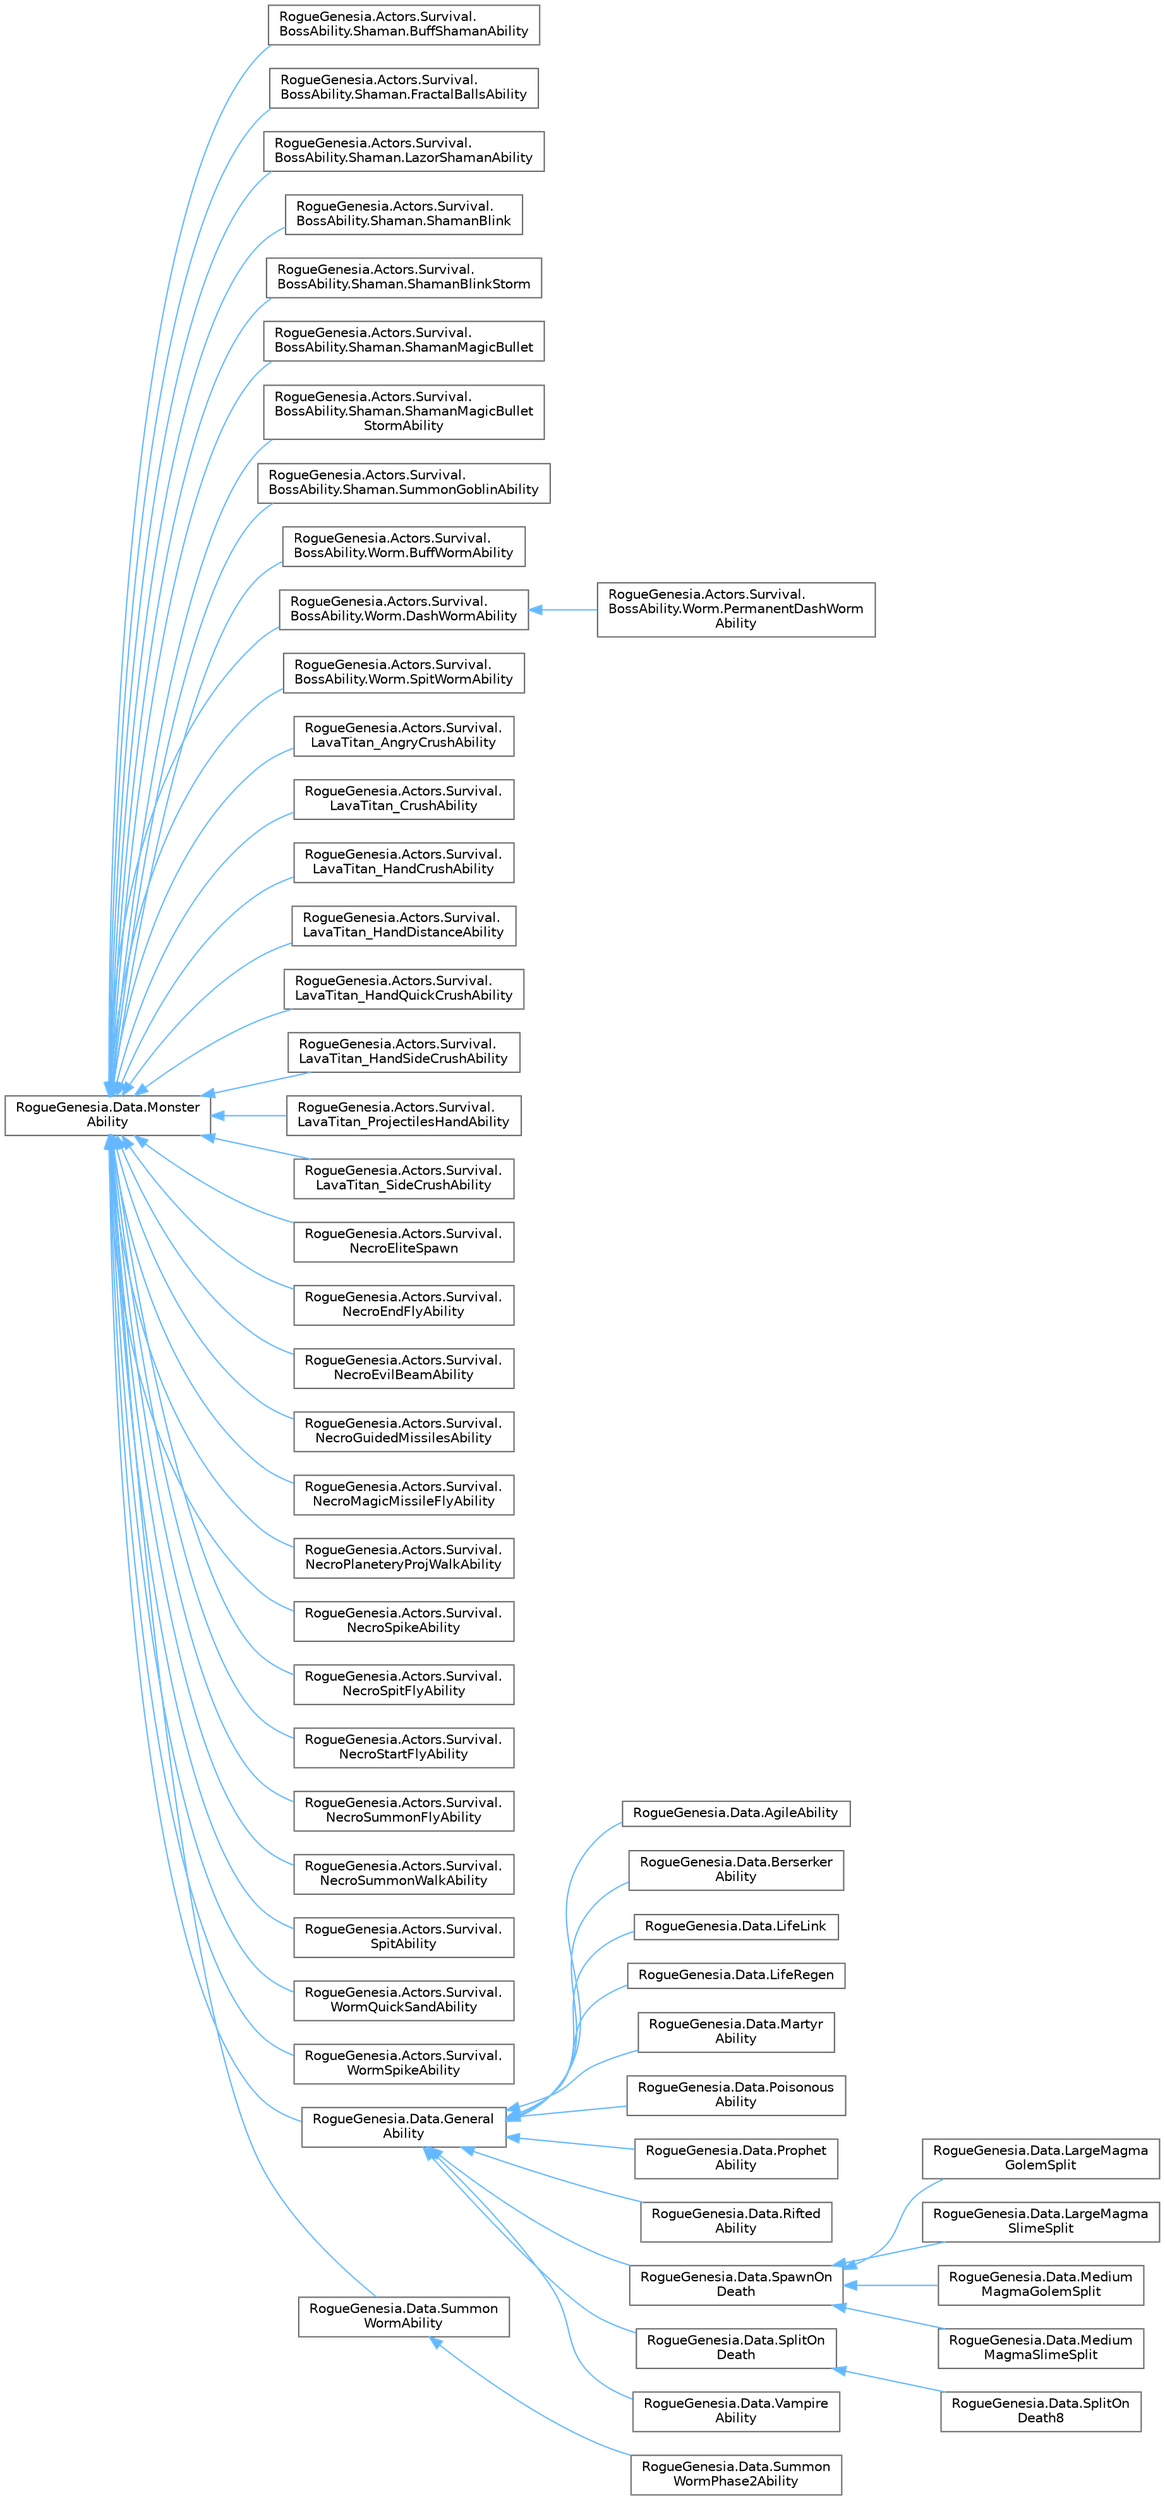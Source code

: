 digraph "Graphical Class Hierarchy"
{
 // LATEX_PDF_SIZE
  bgcolor="transparent";
  edge [fontname=Helvetica,fontsize=10,labelfontname=Helvetica,labelfontsize=10];
  node [fontname=Helvetica,fontsize=10,shape=box,height=0.2,width=0.4];
  rankdir="LR";
  Node0 [label="RogueGenesia.Data.Monster\lAbility",height=0.2,width=0.4,color="grey40", fillcolor="white", style="filled",URL="$class_rogue_genesia_1_1_data_1_1_monster_ability.html",tooltip=" "];
  Node0 -> Node1 [dir="back",color="steelblue1",style="solid"];
  Node1 [label="RogueGenesia.Actors.Survival.\lBossAbility.Shaman.BuffShamanAbility",height=0.2,width=0.4,color="grey40", fillcolor="white", style="filled",URL="$class_rogue_genesia_1_1_actors_1_1_survival_1_1_boss_ability_1_1_shaman_1_1_buff_shaman_ability.html",tooltip=" "];
  Node0 -> Node2 [dir="back",color="steelblue1",style="solid"];
  Node2 [label="RogueGenesia.Actors.Survival.\lBossAbility.Shaman.FractalBallsAbility",height=0.2,width=0.4,color="grey40", fillcolor="white", style="filled",URL="$class_rogue_genesia_1_1_actors_1_1_survival_1_1_boss_ability_1_1_shaman_1_1_fractal_balls_ability.html",tooltip=" "];
  Node0 -> Node3 [dir="back",color="steelblue1",style="solid"];
  Node3 [label="RogueGenesia.Actors.Survival.\lBossAbility.Shaman.LazorShamanAbility",height=0.2,width=0.4,color="grey40", fillcolor="white", style="filled",URL="$class_rogue_genesia_1_1_actors_1_1_survival_1_1_boss_ability_1_1_shaman_1_1_lazor_shaman_ability.html",tooltip=" "];
  Node0 -> Node4 [dir="back",color="steelblue1",style="solid"];
  Node4 [label="RogueGenesia.Actors.Survival.\lBossAbility.Shaman.ShamanBlink",height=0.2,width=0.4,color="grey40", fillcolor="white", style="filled",URL="$class_rogue_genesia_1_1_actors_1_1_survival_1_1_boss_ability_1_1_shaman_1_1_shaman_blink.html",tooltip=" "];
  Node0 -> Node5 [dir="back",color="steelblue1",style="solid"];
  Node5 [label="RogueGenesia.Actors.Survival.\lBossAbility.Shaman.ShamanBlinkStorm",height=0.2,width=0.4,color="grey40", fillcolor="white", style="filled",URL="$class_rogue_genesia_1_1_actors_1_1_survival_1_1_boss_ability_1_1_shaman_1_1_shaman_blink_storm.html",tooltip=" "];
  Node0 -> Node6 [dir="back",color="steelblue1",style="solid"];
  Node6 [label="RogueGenesia.Actors.Survival.\lBossAbility.Shaman.ShamanMagicBullet",height=0.2,width=0.4,color="grey40", fillcolor="white", style="filled",URL="$class_rogue_genesia_1_1_actors_1_1_survival_1_1_boss_ability_1_1_shaman_1_1_shaman_magic_bullet.html",tooltip=" "];
  Node0 -> Node7 [dir="back",color="steelblue1",style="solid"];
  Node7 [label="RogueGenesia.Actors.Survival.\lBossAbility.Shaman.ShamanMagicBullet\lStormAbility",height=0.2,width=0.4,color="grey40", fillcolor="white", style="filled",URL="$class_rogue_genesia_1_1_actors_1_1_survival_1_1_boss_ability_1_1_shaman_1_1_shaman_magic_bullet_storm_ability.html",tooltip=" "];
  Node0 -> Node8 [dir="back",color="steelblue1",style="solid"];
  Node8 [label="RogueGenesia.Actors.Survival.\lBossAbility.Shaman.SummonGoblinAbility",height=0.2,width=0.4,color="grey40", fillcolor="white", style="filled",URL="$class_rogue_genesia_1_1_actors_1_1_survival_1_1_boss_ability_1_1_shaman_1_1_summon_goblin_ability.html",tooltip=" "];
  Node0 -> Node9 [dir="back",color="steelblue1",style="solid"];
  Node9 [label="RogueGenesia.Actors.Survival.\lBossAbility.Worm.BuffWormAbility",height=0.2,width=0.4,color="grey40", fillcolor="white", style="filled",URL="$class_rogue_genesia_1_1_actors_1_1_survival_1_1_boss_ability_1_1_worm_1_1_buff_worm_ability.html",tooltip=" "];
  Node0 -> Node10 [dir="back",color="steelblue1",style="solid"];
  Node10 [label="RogueGenesia.Actors.Survival.\lBossAbility.Worm.DashWormAbility",height=0.2,width=0.4,color="grey40", fillcolor="white", style="filled",URL="$class_rogue_genesia_1_1_actors_1_1_survival_1_1_boss_ability_1_1_worm_1_1_dash_worm_ability.html",tooltip=" "];
  Node10 -> Node11 [dir="back",color="steelblue1",style="solid"];
  Node11 [label="RogueGenesia.Actors.Survival.\lBossAbility.Worm.PermanentDashWorm\lAbility",height=0.2,width=0.4,color="grey40", fillcolor="white", style="filled",URL="$class_rogue_genesia_1_1_actors_1_1_survival_1_1_boss_ability_1_1_worm_1_1_permanent_dash_worm_ability.html",tooltip=" "];
  Node0 -> Node12 [dir="back",color="steelblue1",style="solid"];
  Node12 [label="RogueGenesia.Actors.Survival.\lBossAbility.Worm.SpitWormAbility",height=0.2,width=0.4,color="grey40", fillcolor="white", style="filled",URL="$class_rogue_genesia_1_1_actors_1_1_survival_1_1_boss_ability_1_1_worm_1_1_spit_worm_ability.html",tooltip=" "];
  Node0 -> Node13 [dir="back",color="steelblue1",style="solid"];
  Node13 [label="RogueGenesia.Actors.Survival.\lLavaTitan_AngryCrushAbility",height=0.2,width=0.4,color="grey40", fillcolor="white", style="filled",URL="$class_rogue_genesia_1_1_actors_1_1_survival_1_1_lava_titan___angry_crush_ability.html",tooltip=" "];
  Node0 -> Node14 [dir="back",color="steelblue1",style="solid"];
  Node14 [label="RogueGenesia.Actors.Survival.\lLavaTitan_CrushAbility",height=0.2,width=0.4,color="grey40", fillcolor="white", style="filled",URL="$class_rogue_genesia_1_1_actors_1_1_survival_1_1_lava_titan___crush_ability.html",tooltip=" "];
  Node0 -> Node15 [dir="back",color="steelblue1",style="solid"];
  Node15 [label="RogueGenesia.Actors.Survival.\lLavaTitan_HandCrushAbility",height=0.2,width=0.4,color="grey40", fillcolor="white", style="filled",URL="$class_rogue_genesia_1_1_actors_1_1_survival_1_1_lava_titan___hand_crush_ability.html",tooltip=" "];
  Node0 -> Node16 [dir="back",color="steelblue1",style="solid"];
  Node16 [label="RogueGenesia.Actors.Survival.\lLavaTitan_HandDistanceAbility",height=0.2,width=0.4,color="grey40", fillcolor="white", style="filled",URL="$class_rogue_genesia_1_1_actors_1_1_survival_1_1_lava_titan___hand_distance_ability.html",tooltip=" "];
  Node0 -> Node17 [dir="back",color="steelblue1",style="solid"];
  Node17 [label="RogueGenesia.Actors.Survival.\lLavaTitan_HandQuickCrushAbility",height=0.2,width=0.4,color="grey40", fillcolor="white", style="filled",URL="$class_rogue_genesia_1_1_actors_1_1_survival_1_1_lava_titan___hand_quick_crush_ability.html",tooltip=" "];
  Node0 -> Node18 [dir="back",color="steelblue1",style="solid"];
  Node18 [label="RogueGenesia.Actors.Survival.\lLavaTitan_HandSideCrushAbility",height=0.2,width=0.4,color="grey40", fillcolor="white", style="filled",URL="$class_rogue_genesia_1_1_actors_1_1_survival_1_1_lava_titan___hand_side_crush_ability.html",tooltip=" "];
  Node0 -> Node19 [dir="back",color="steelblue1",style="solid"];
  Node19 [label="RogueGenesia.Actors.Survival.\lLavaTitan_ProjectilesHandAbility",height=0.2,width=0.4,color="grey40", fillcolor="white", style="filled",URL="$class_rogue_genesia_1_1_actors_1_1_survival_1_1_lava_titan___projectiles_hand_ability.html",tooltip=" "];
  Node0 -> Node20 [dir="back",color="steelblue1",style="solid"];
  Node20 [label="RogueGenesia.Actors.Survival.\lLavaTitan_SideCrushAbility",height=0.2,width=0.4,color="grey40", fillcolor="white", style="filled",URL="$class_rogue_genesia_1_1_actors_1_1_survival_1_1_lava_titan___side_crush_ability.html",tooltip=" "];
  Node0 -> Node21 [dir="back",color="steelblue1",style="solid"];
  Node21 [label="RogueGenesia.Actors.Survival.\lNecroEliteSpawn",height=0.2,width=0.4,color="grey40", fillcolor="white", style="filled",URL="$class_rogue_genesia_1_1_actors_1_1_survival_1_1_necro_elite_spawn.html",tooltip=" "];
  Node0 -> Node22 [dir="back",color="steelblue1",style="solid"];
  Node22 [label="RogueGenesia.Actors.Survival.\lNecroEndFlyAbility",height=0.2,width=0.4,color="grey40", fillcolor="white", style="filled",URL="$class_rogue_genesia_1_1_actors_1_1_survival_1_1_necro_end_fly_ability.html",tooltip=" "];
  Node0 -> Node23 [dir="back",color="steelblue1",style="solid"];
  Node23 [label="RogueGenesia.Actors.Survival.\lNecroEvilBeamAbility",height=0.2,width=0.4,color="grey40", fillcolor="white", style="filled",URL="$class_rogue_genesia_1_1_actors_1_1_survival_1_1_necro_evil_beam_ability.html",tooltip=" "];
  Node0 -> Node24 [dir="back",color="steelblue1",style="solid"];
  Node24 [label="RogueGenesia.Actors.Survival.\lNecroGuidedMissilesAbility",height=0.2,width=0.4,color="grey40", fillcolor="white", style="filled",URL="$class_rogue_genesia_1_1_actors_1_1_survival_1_1_necro_guided_missiles_ability.html",tooltip=" "];
  Node0 -> Node25 [dir="back",color="steelblue1",style="solid"];
  Node25 [label="RogueGenesia.Actors.Survival.\lNecroMagicMissileFlyAbility",height=0.2,width=0.4,color="grey40", fillcolor="white", style="filled",URL="$class_rogue_genesia_1_1_actors_1_1_survival_1_1_necro_magic_missile_fly_ability.html",tooltip=" "];
  Node0 -> Node26 [dir="back",color="steelblue1",style="solid"];
  Node26 [label="RogueGenesia.Actors.Survival.\lNecroPlaneteryProjWalkAbility",height=0.2,width=0.4,color="grey40", fillcolor="white", style="filled",URL="$class_rogue_genesia_1_1_actors_1_1_survival_1_1_necro_planetery_proj_walk_ability.html",tooltip=" "];
  Node0 -> Node27 [dir="back",color="steelblue1",style="solid"];
  Node27 [label="RogueGenesia.Actors.Survival.\lNecroSpikeAbility",height=0.2,width=0.4,color="grey40", fillcolor="white", style="filled",URL="$class_rogue_genesia_1_1_actors_1_1_survival_1_1_necro_spike_ability.html",tooltip=" "];
  Node0 -> Node28 [dir="back",color="steelblue1",style="solid"];
  Node28 [label="RogueGenesia.Actors.Survival.\lNecroSpitFlyAbility",height=0.2,width=0.4,color="grey40", fillcolor="white", style="filled",URL="$class_rogue_genesia_1_1_actors_1_1_survival_1_1_necro_spit_fly_ability.html",tooltip=" "];
  Node0 -> Node29 [dir="back",color="steelblue1",style="solid"];
  Node29 [label="RogueGenesia.Actors.Survival.\lNecroStartFlyAbility",height=0.2,width=0.4,color="grey40", fillcolor="white", style="filled",URL="$class_rogue_genesia_1_1_actors_1_1_survival_1_1_necro_start_fly_ability.html",tooltip=" "];
  Node0 -> Node30 [dir="back",color="steelblue1",style="solid"];
  Node30 [label="RogueGenesia.Actors.Survival.\lNecroSummonFlyAbility",height=0.2,width=0.4,color="grey40", fillcolor="white", style="filled",URL="$class_rogue_genesia_1_1_actors_1_1_survival_1_1_necro_summon_fly_ability.html",tooltip=" "];
  Node0 -> Node31 [dir="back",color="steelblue1",style="solid"];
  Node31 [label="RogueGenesia.Actors.Survival.\lNecroSummonWalkAbility",height=0.2,width=0.4,color="grey40", fillcolor="white", style="filled",URL="$class_rogue_genesia_1_1_actors_1_1_survival_1_1_necro_summon_walk_ability.html",tooltip=" "];
  Node0 -> Node32 [dir="back",color="steelblue1",style="solid"];
  Node32 [label="RogueGenesia.Actors.Survival.\lSpitAbility",height=0.2,width=0.4,color="grey40", fillcolor="white", style="filled",URL="$class_rogue_genesia_1_1_actors_1_1_survival_1_1_spit_ability.html",tooltip=" "];
  Node0 -> Node33 [dir="back",color="steelblue1",style="solid"];
  Node33 [label="RogueGenesia.Actors.Survival.\lWormQuickSandAbility",height=0.2,width=0.4,color="grey40", fillcolor="white", style="filled",URL="$class_rogue_genesia_1_1_actors_1_1_survival_1_1_worm_quick_sand_ability.html",tooltip=" "];
  Node0 -> Node34 [dir="back",color="steelblue1",style="solid"];
  Node34 [label="RogueGenesia.Actors.Survival.\lWormSpikeAbility",height=0.2,width=0.4,color="grey40", fillcolor="white", style="filled",URL="$class_rogue_genesia_1_1_actors_1_1_survival_1_1_worm_spike_ability.html",tooltip=" "];
  Node0 -> Node35 [dir="back",color="steelblue1",style="solid"];
  Node35 [label="RogueGenesia.Data.General\lAbility",height=0.2,width=0.4,color="grey40", fillcolor="white", style="filled",URL="$class_rogue_genesia_1_1_data_1_1_general_ability.html",tooltip=" "];
  Node35 -> Node36 [dir="back",color="steelblue1",style="solid"];
  Node36 [label="RogueGenesia.Data.AgileAbility",height=0.2,width=0.4,color="grey40", fillcolor="white", style="filled",URL="$class_rogue_genesia_1_1_data_1_1_agile_ability.html",tooltip=" "];
  Node35 -> Node37 [dir="back",color="steelblue1",style="solid"];
  Node37 [label="RogueGenesia.Data.Berserker\lAbility",height=0.2,width=0.4,color="grey40", fillcolor="white", style="filled",URL="$class_rogue_genesia_1_1_data_1_1_berserker_ability.html",tooltip=" "];
  Node35 -> Node38 [dir="back",color="steelblue1",style="solid"];
  Node38 [label="RogueGenesia.Data.LifeLink",height=0.2,width=0.4,color="grey40", fillcolor="white", style="filled",URL="$class_rogue_genesia_1_1_data_1_1_life_link.html",tooltip=" "];
  Node35 -> Node39 [dir="back",color="steelblue1",style="solid"];
  Node39 [label="RogueGenesia.Data.LifeRegen",height=0.2,width=0.4,color="grey40", fillcolor="white", style="filled",URL="$class_rogue_genesia_1_1_data_1_1_life_regen.html",tooltip=" "];
  Node35 -> Node40 [dir="back",color="steelblue1",style="solid"];
  Node40 [label="RogueGenesia.Data.Martyr\lAbility",height=0.2,width=0.4,color="grey40", fillcolor="white", style="filled",URL="$class_rogue_genesia_1_1_data_1_1_martyr_ability.html",tooltip=" "];
  Node35 -> Node41 [dir="back",color="steelblue1",style="solid"];
  Node41 [label="RogueGenesia.Data.Poisonous\lAbility",height=0.2,width=0.4,color="grey40", fillcolor="white", style="filled",URL="$class_rogue_genesia_1_1_data_1_1_poisonous_ability.html",tooltip=" "];
  Node35 -> Node42 [dir="back",color="steelblue1",style="solid"];
  Node42 [label="RogueGenesia.Data.Prophet\lAbility",height=0.2,width=0.4,color="grey40", fillcolor="white", style="filled",URL="$class_rogue_genesia_1_1_data_1_1_prophet_ability.html",tooltip=" "];
  Node35 -> Node43 [dir="back",color="steelblue1",style="solid"];
  Node43 [label="RogueGenesia.Data.Rifted\lAbility",height=0.2,width=0.4,color="grey40", fillcolor="white", style="filled",URL="$class_rogue_genesia_1_1_data_1_1_rifted_ability.html",tooltip=" "];
  Node35 -> Node44 [dir="back",color="steelblue1",style="solid"];
  Node44 [label="RogueGenesia.Data.SpawnOn\lDeath",height=0.2,width=0.4,color="grey40", fillcolor="white", style="filled",URL="$class_rogue_genesia_1_1_data_1_1_spawn_on_death.html",tooltip=" "];
  Node44 -> Node45 [dir="back",color="steelblue1",style="solid"];
  Node45 [label="RogueGenesia.Data.LargeMagma\lGolemSplit",height=0.2,width=0.4,color="grey40", fillcolor="white", style="filled",URL="$class_rogue_genesia_1_1_data_1_1_large_magma_golem_split.html",tooltip=" "];
  Node44 -> Node46 [dir="back",color="steelblue1",style="solid"];
  Node46 [label="RogueGenesia.Data.LargeMagma\lSlimeSplit",height=0.2,width=0.4,color="grey40", fillcolor="white", style="filled",URL="$class_rogue_genesia_1_1_data_1_1_large_magma_slime_split.html",tooltip=" "];
  Node44 -> Node47 [dir="back",color="steelblue1",style="solid"];
  Node47 [label="RogueGenesia.Data.Medium\lMagmaGolemSplit",height=0.2,width=0.4,color="grey40", fillcolor="white", style="filled",URL="$class_rogue_genesia_1_1_data_1_1_medium_magma_golem_split.html",tooltip=" "];
  Node44 -> Node48 [dir="back",color="steelblue1",style="solid"];
  Node48 [label="RogueGenesia.Data.Medium\lMagmaSlimeSplit",height=0.2,width=0.4,color="grey40", fillcolor="white", style="filled",URL="$class_rogue_genesia_1_1_data_1_1_medium_magma_slime_split.html",tooltip=" "];
  Node35 -> Node49 [dir="back",color="steelblue1",style="solid"];
  Node49 [label="RogueGenesia.Data.SplitOn\lDeath",height=0.2,width=0.4,color="grey40", fillcolor="white", style="filled",URL="$class_rogue_genesia_1_1_data_1_1_split_on_death.html",tooltip=" "];
  Node49 -> Node50 [dir="back",color="steelblue1",style="solid"];
  Node50 [label="RogueGenesia.Data.SplitOn\lDeath8",height=0.2,width=0.4,color="grey40", fillcolor="white", style="filled",URL="$class_rogue_genesia_1_1_data_1_1_split_on_death8.html",tooltip=" "];
  Node35 -> Node51 [dir="back",color="steelblue1",style="solid"];
  Node51 [label="RogueGenesia.Data.Vampire\lAbility",height=0.2,width=0.4,color="grey40", fillcolor="white", style="filled",URL="$class_rogue_genesia_1_1_data_1_1_vampire_ability.html",tooltip=" "];
  Node0 -> Node52 [dir="back",color="steelblue1",style="solid"];
  Node52 [label="RogueGenesia.Data.Summon\lWormAbility",height=0.2,width=0.4,color="grey40", fillcolor="white", style="filled",URL="$class_rogue_genesia_1_1_data_1_1_summon_worm_ability.html",tooltip=" "];
  Node52 -> Node53 [dir="back",color="steelblue1",style="solid"];
  Node53 [label="RogueGenesia.Data.Summon\lWormPhase2Ability",height=0.2,width=0.4,color="grey40", fillcolor="white", style="filled",URL="$class_rogue_genesia_1_1_data_1_1_summon_worm_phase2_ability.html",tooltip=" "];
}
